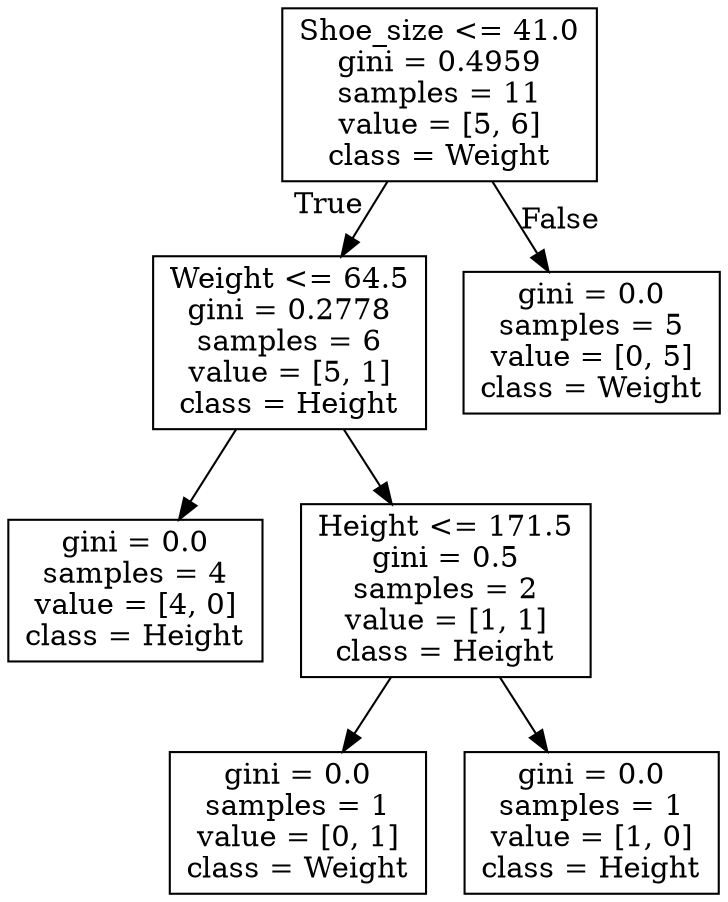 digraph Tree {
node [shape=box] ;
0 [label="Shoe_size <= 41.0\ngini = 0.4959\nsamples = 11\nvalue = [5, 6]\nclass = Weight"] ;
1 [label="Weight <= 64.5\ngini = 0.2778\nsamples = 6\nvalue = [5, 1]\nclass = Height"] ;
0 -> 1 [labeldistance=2.5, labelangle=45, headlabel="True"] ;
2 [label="gini = 0.0\nsamples = 4\nvalue = [4, 0]\nclass = Height"] ;
1 -> 2 ;
3 [label="Height <= 171.5\ngini = 0.5\nsamples = 2\nvalue = [1, 1]\nclass = Height"] ;
1 -> 3 ;
4 [label="gini = 0.0\nsamples = 1\nvalue = [0, 1]\nclass = Weight"] ;
3 -> 4 ;
5 [label="gini = 0.0\nsamples = 1\nvalue = [1, 0]\nclass = Height"] ;
3 -> 5 ;
6 [label="gini = 0.0\nsamples = 5\nvalue = [0, 5]\nclass = Weight"] ;
0 -> 6 [labeldistance=2.5, labelangle=-45, headlabel="False"] ;
}